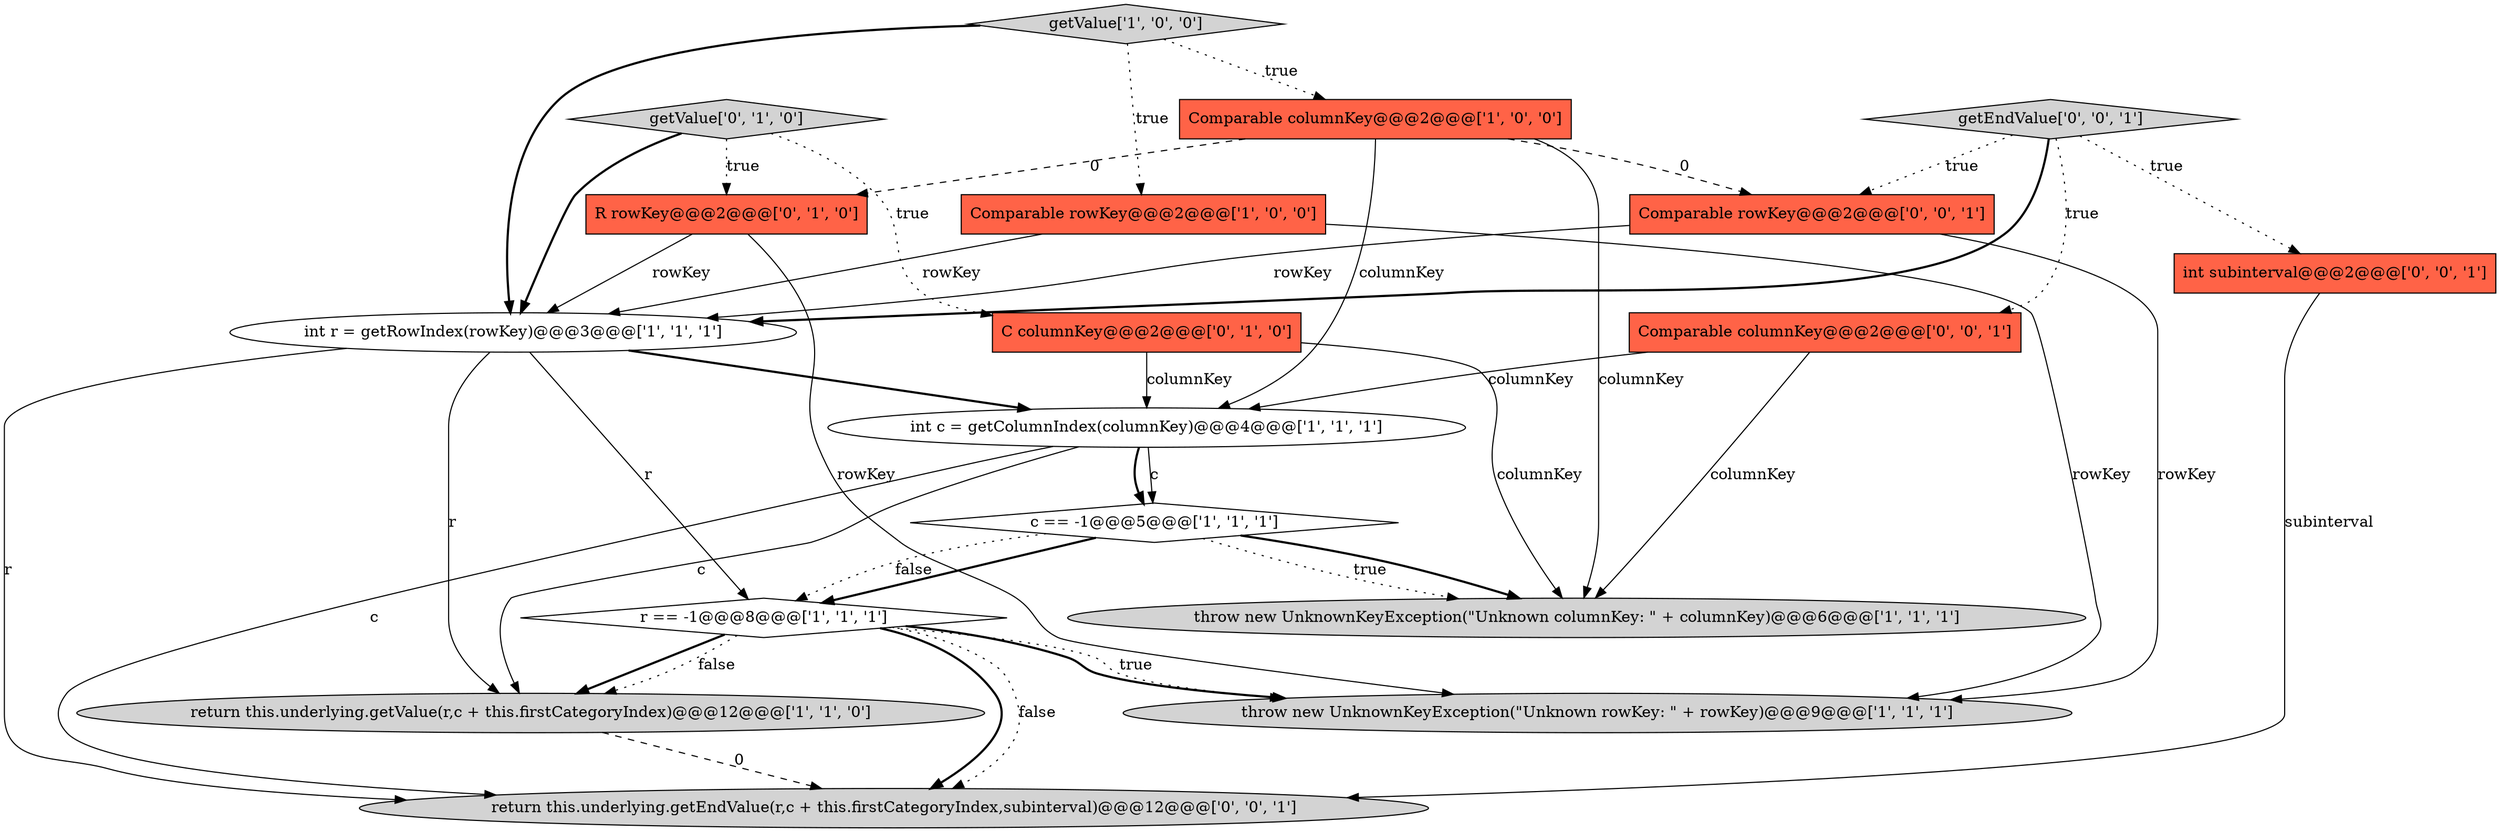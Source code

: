digraph {
1 [style = filled, label = "int c = getColumnIndex(columnKey)@@@4@@@['1', '1', '1']", fillcolor = white, shape = ellipse image = "AAA0AAABBB1BBB"];
3 [style = filled, label = "int r = getRowIndex(rowKey)@@@3@@@['1', '1', '1']", fillcolor = white, shape = ellipse image = "AAA0AAABBB1BBB"];
16 [style = filled, label = "Comparable columnKey@@@2@@@['0', '0', '1']", fillcolor = tomato, shape = box image = "AAA0AAABBB3BBB"];
10 [style = filled, label = "getValue['0', '1', '0']", fillcolor = lightgray, shape = diamond image = "AAA0AAABBB2BBB"];
11 [style = filled, label = "C columnKey@@@2@@@['0', '1', '0']", fillcolor = tomato, shape = box image = "AAA0AAABBB2BBB"];
2 [style = filled, label = "throw new UnknownKeyException(\"Unknown rowKey: \" + rowKey)@@@9@@@['1', '1', '1']", fillcolor = lightgray, shape = ellipse image = "AAA0AAABBB1BBB"];
6 [style = filled, label = "getValue['1', '0', '0']", fillcolor = lightgray, shape = diamond image = "AAA0AAABBB1BBB"];
5 [style = filled, label = "Comparable rowKey@@@2@@@['1', '0', '0']", fillcolor = tomato, shape = box image = "AAA0AAABBB1BBB"];
0 [style = filled, label = "return this.underlying.getValue(r,c + this.firstCategoryIndex)@@@12@@@['1', '1', '0']", fillcolor = lightgray, shape = ellipse image = "AAA0AAABBB1BBB"];
8 [style = filled, label = "Comparable columnKey@@@2@@@['1', '0', '0']", fillcolor = tomato, shape = box image = "AAA1AAABBB1BBB"];
13 [style = filled, label = "int subinterval@@@2@@@['0', '0', '1']", fillcolor = tomato, shape = box image = "AAA0AAABBB3BBB"];
14 [style = filled, label = "getEndValue['0', '0', '1']", fillcolor = lightgray, shape = diamond image = "AAA0AAABBB3BBB"];
9 [style = filled, label = "throw new UnknownKeyException(\"Unknown columnKey: \" + columnKey)@@@6@@@['1', '1', '1']", fillcolor = lightgray, shape = ellipse image = "AAA0AAABBB1BBB"];
7 [style = filled, label = "c == -1@@@5@@@['1', '1', '1']", fillcolor = white, shape = diamond image = "AAA0AAABBB1BBB"];
12 [style = filled, label = "R rowKey@@@2@@@['0', '1', '0']", fillcolor = tomato, shape = box image = "AAA1AAABBB2BBB"];
17 [style = filled, label = "Comparable rowKey@@@2@@@['0', '0', '1']", fillcolor = tomato, shape = box image = "AAA0AAABBB3BBB"];
15 [style = filled, label = "return this.underlying.getEndValue(r,c + this.firstCategoryIndex,subinterval)@@@12@@@['0', '0', '1']", fillcolor = lightgray, shape = ellipse image = "AAA0AAABBB3BBB"];
4 [style = filled, label = "r == -1@@@8@@@['1', '1', '1']", fillcolor = white, shape = diamond image = "AAA0AAABBB1BBB"];
14->3 [style = bold, label=""];
6->3 [style = bold, label=""];
11->1 [style = solid, label="columnKey"];
10->12 [style = dotted, label="true"];
3->0 [style = solid, label="r"];
3->1 [style = bold, label=""];
16->9 [style = solid, label="columnKey"];
11->9 [style = solid, label="columnKey"];
16->1 [style = solid, label="columnKey"];
12->2 [style = solid, label="rowKey"];
4->15 [style = bold, label=""];
0->15 [style = dashed, label="0"];
10->3 [style = bold, label=""];
8->12 [style = dashed, label="0"];
8->9 [style = solid, label="columnKey"];
4->2 [style = bold, label=""];
7->4 [style = bold, label=""];
7->9 [style = dotted, label="true"];
1->7 [style = bold, label=""];
14->13 [style = dotted, label="true"];
4->15 [style = dotted, label="false"];
4->0 [style = bold, label=""];
7->9 [style = bold, label=""];
14->17 [style = dotted, label="true"];
14->16 [style = dotted, label="true"];
17->3 [style = solid, label="rowKey"];
8->1 [style = solid, label="columnKey"];
1->7 [style = solid, label="c"];
10->11 [style = dotted, label="true"];
13->15 [style = solid, label="subinterval"];
6->8 [style = dotted, label="true"];
1->0 [style = solid, label="c"];
7->4 [style = dotted, label="false"];
3->4 [style = solid, label="r"];
8->17 [style = dashed, label="0"];
3->15 [style = solid, label="r"];
5->2 [style = solid, label="rowKey"];
1->15 [style = solid, label="c"];
4->0 [style = dotted, label="false"];
12->3 [style = solid, label="rowKey"];
17->2 [style = solid, label="rowKey"];
4->2 [style = dotted, label="true"];
6->5 [style = dotted, label="true"];
5->3 [style = solid, label="rowKey"];
}
